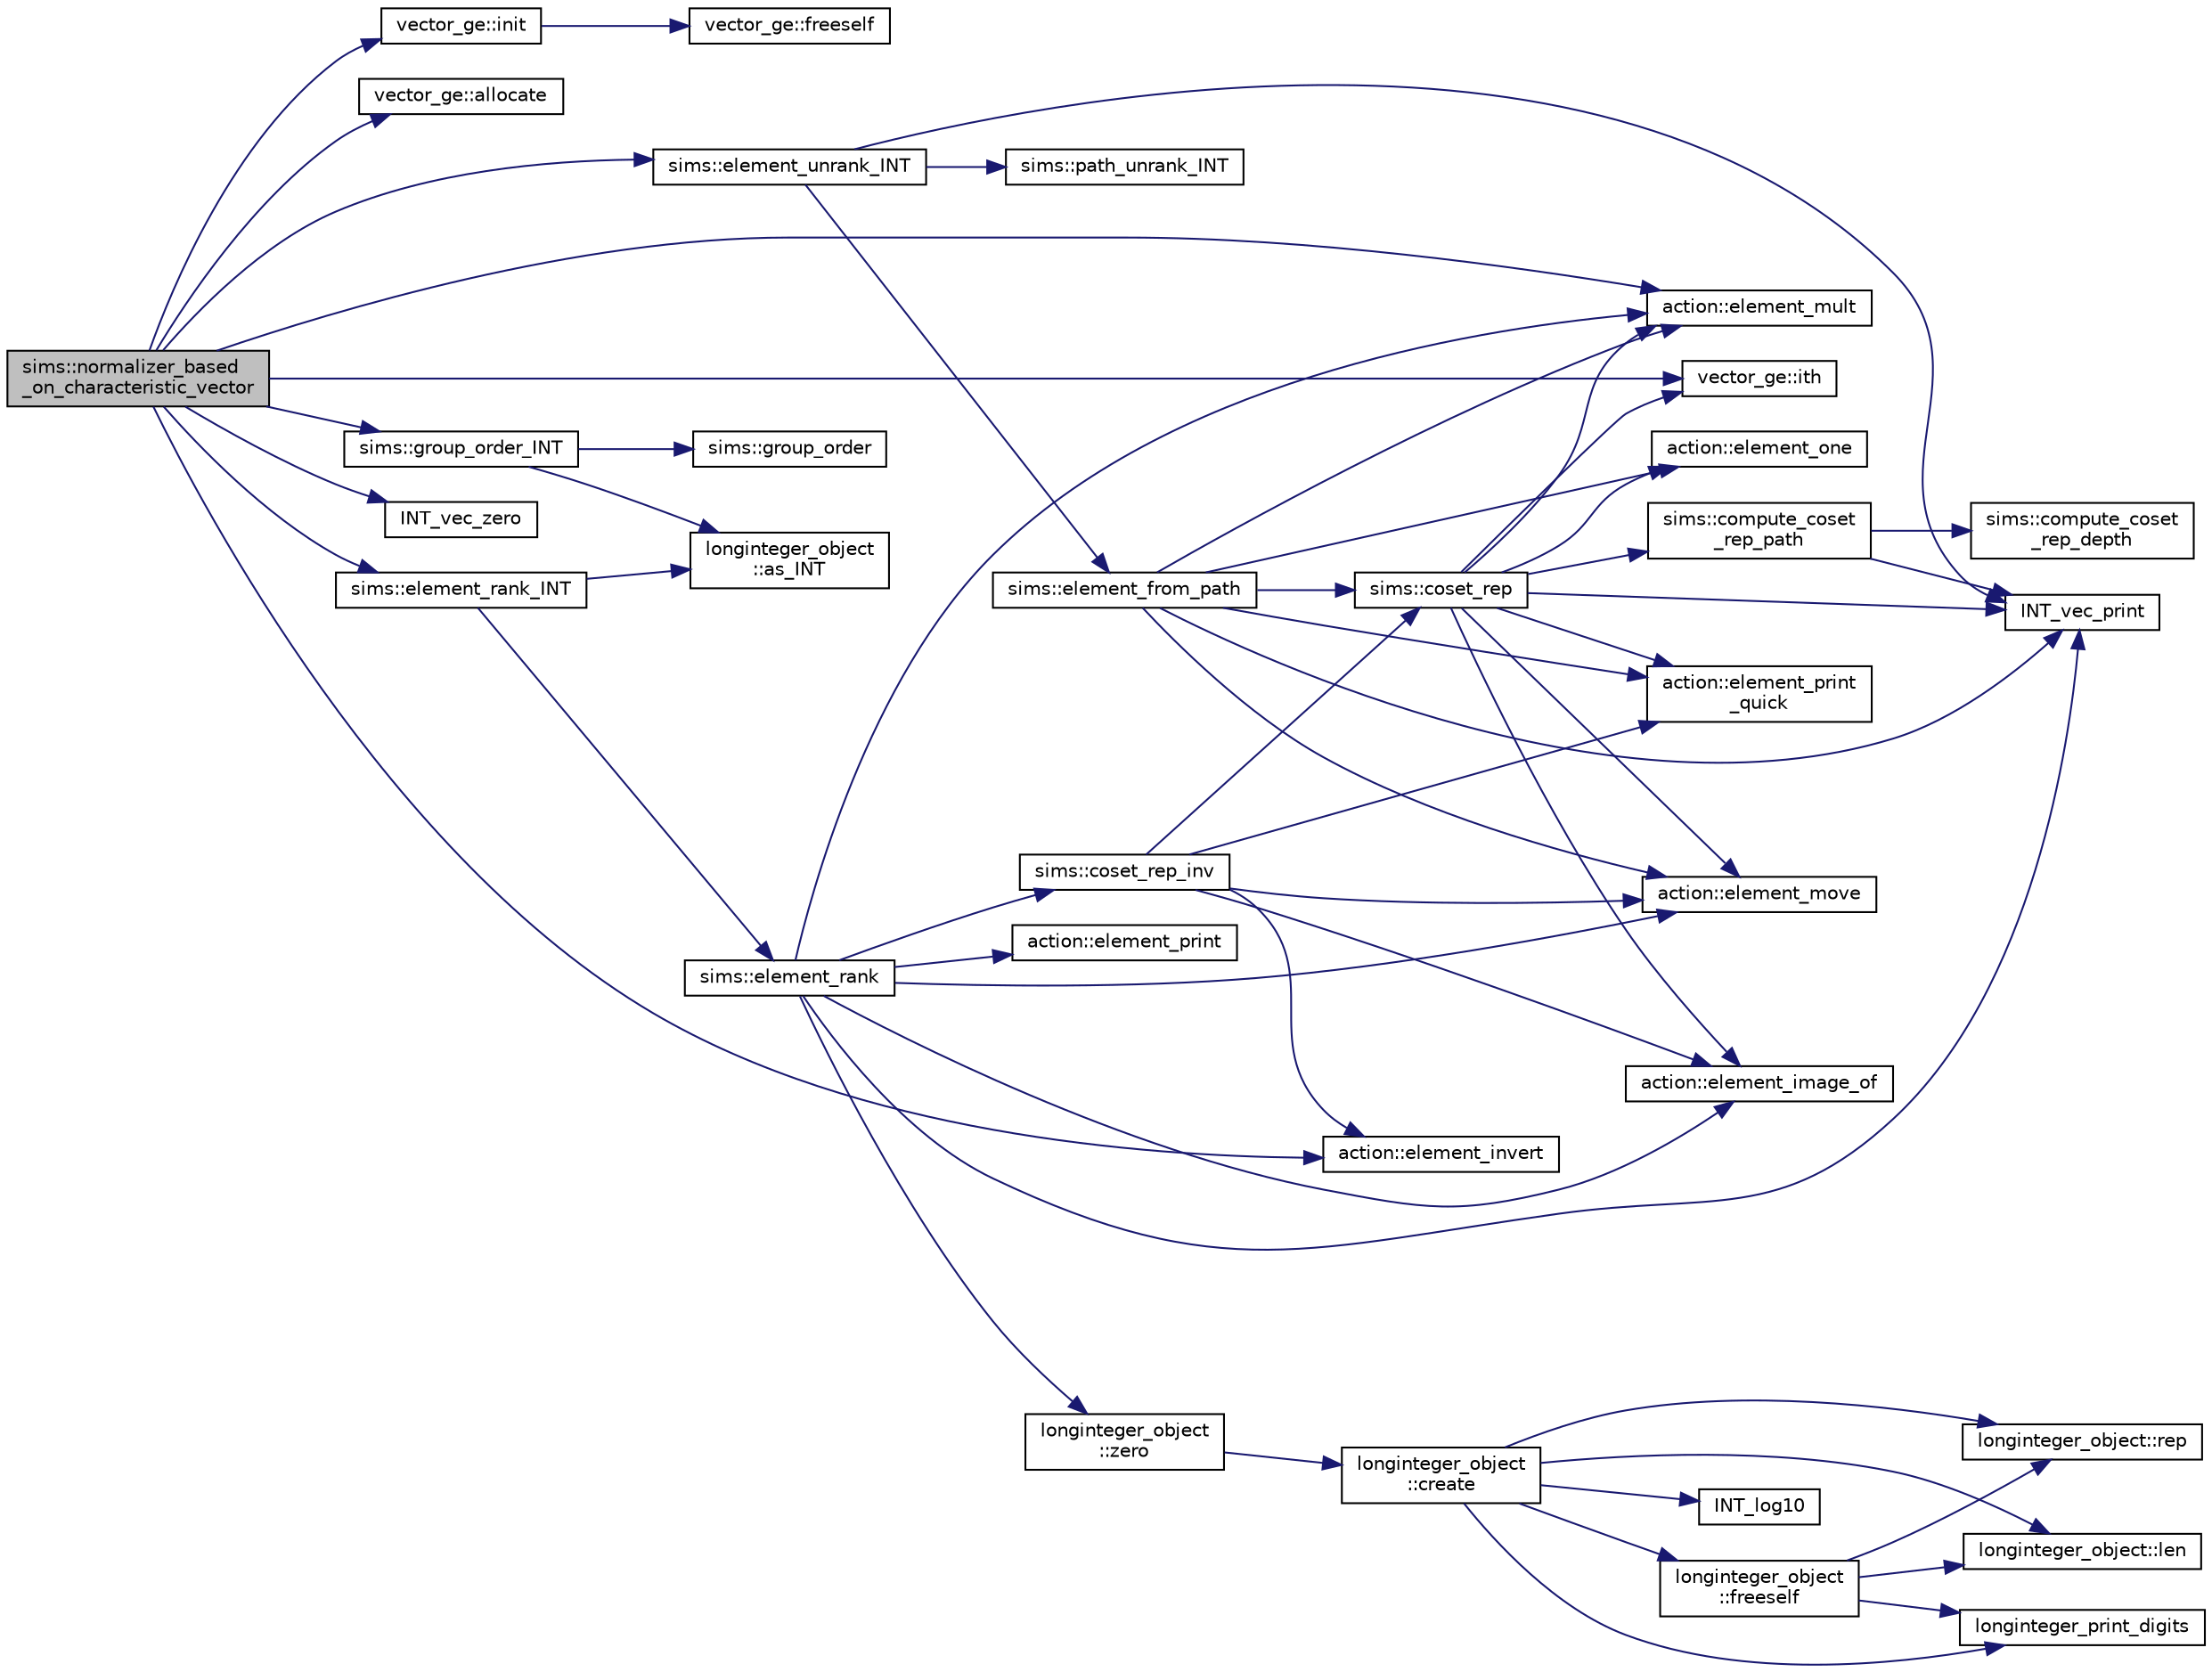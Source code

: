 digraph "sims::normalizer_based_on_characteristic_vector"
{
  edge [fontname="Helvetica",fontsize="10",labelfontname="Helvetica",labelfontsize="10"];
  node [fontname="Helvetica",fontsize="10",shape=record];
  rankdir="LR";
  Node7685 [label="sims::normalizer_based\l_on_characteristic_vector",height=0.2,width=0.4,color="black", fillcolor="grey75", style="filled", fontcolor="black"];
  Node7685 -> Node7686 [color="midnightblue",fontsize="10",style="solid",fontname="Helvetica"];
  Node7686 [label="vector_ge::init",height=0.2,width=0.4,color="black", fillcolor="white", style="filled",URL="$d4/d6e/classvector__ge.html#afe1d6befd1f1501e6be34afbaa9d30a8"];
  Node7686 -> Node7687 [color="midnightblue",fontsize="10",style="solid",fontname="Helvetica"];
  Node7687 [label="vector_ge::freeself",height=0.2,width=0.4,color="black", fillcolor="white", style="filled",URL="$d4/d6e/classvector__ge.html#aa002e4b715cc73a9b8b367d29700b452"];
  Node7685 -> Node7688 [color="midnightblue",fontsize="10",style="solid",fontname="Helvetica"];
  Node7688 [label="vector_ge::allocate",height=0.2,width=0.4,color="black", fillcolor="white", style="filled",URL="$d4/d6e/classvector__ge.html#a35b062a9201b30f0a87bf87702d243ae"];
  Node7685 -> Node7689 [color="midnightblue",fontsize="10",style="solid",fontname="Helvetica"];
  Node7689 [label="sims::element_unrank_INT",height=0.2,width=0.4,color="black", fillcolor="white", style="filled",URL="$d9/df3/classsims.html#a435d84bb7bf7292f14593b2a4344151f"];
  Node7689 -> Node7690 [color="midnightblue",fontsize="10",style="solid",fontname="Helvetica"];
  Node7690 [label="sims::path_unrank_INT",height=0.2,width=0.4,color="black", fillcolor="white", style="filled",URL="$d9/df3/classsims.html#a8ae2ffa971c2aac809d83c18e4e91926"];
  Node7689 -> Node7691 [color="midnightblue",fontsize="10",style="solid",fontname="Helvetica"];
  Node7691 [label="INT_vec_print",height=0.2,width=0.4,color="black", fillcolor="white", style="filled",URL="$df/dbf/sajeeb_8_c.html#a79a5901af0b47dd0d694109543c027fe"];
  Node7689 -> Node7692 [color="midnightblue",fontsize="10",style="solid",fontname="Helvetica"];
  Node7692 [label="sims::element_from_path",height=0.2,width=0.4,color="black", fillcolor="white", style="filled",URL="$d9/df3/classsims.html#a4a9bc25b1b8e61ba34d6d3d9f9fb8ab8"];
  Node7692 -> Node7691 [color="midnightblue",fontsize="10",style="solid",fontname="Helvetica"];
  Node7692 -> Node7693 [color="midnightblue",fontsize="10",style="solid",fontname="Helvetica"];
  Node7693 [label="action::element_one",height=0.2,width=0.4,color="black", fillcolor="white", style="filled",URL="$d2/d86/classaction.html#a780a105daf04d6d1fe7e2f63b3c88e3b"];
  Node7692 -> Node7694 [color="midnightblue",fontsize="10",style="solid",fontname="Helvetica"];
  Node7694 [label="sims::coset_rep",height=0.2,width=0.4,color="black", fillcolor="white", style="filled",URL="$d9/df3/classsims.html#a3d669dba4d005cd2399388f27f44cd04"];
  Node7694 -> Node7695 [color="midnightblue",fontsize="10",style="solid",fontname="Helvetica"];
  Node7695 [label="sims::compute_coset\l_rep_path",height=0.2,width=0.4,color="black", fillcolor="white", style="filled",URL="$d9/df3/classsims.html#a22a53a24eb86dcfe54cb3588776a4d96"];
  Node7695 -> Node7696 [color="midnightblue",fontsize="10",style="solid",fontname="Helvetica"];
  Node7696 [label="sims::compute_coset\l_rep_depth",height=0.2,width=0.4,color="black", fillcolor="white", style="filled",URL="$d9/df3/classsims.html#abfeb782bd253f1df5253486afb120f6f"];
  Node7695 -> Node7691 [color="midnightblue",fontsize="10",style="solid",fontname="Helvetica"];
  Node7694 -> Node7691 [color="midnightblue",fontsize="10",style="solid",fontname="Helvetica"];
  Node7694 -> Node7693 [color="midnightblue",fontsize="10",style="solid",fontname="Helvetica"];
  Node7694 -> Node7697 [color="midnightblue",fontsize="10",style="solid",fontname="Helvetica"];
  Node7697 [label="vector_ge::ith",height=0.2,width=0.4,color="black", fillcolor="white", style="filled",URL="$d4/d6e/classvector__ge.html#a1ff002e8b746a9beb119d57dcd4a15ff"];
  Node7694 -> Node7698 [color="midnightblue",fontsize="10",style="solid",fontname="Helvetica"];
  Node7698 [label="action::element_print\l_quick",height=0.2,width=0.4,color="black", fillcolor="white", style="filled",URL="$d2/d86/classaction.html#a4844680cf6750396f76494a28655265b"];
  Node7694 -> Node7699 [color="midnightblue",fontsize="10",style="solid",fontname="Helvetica"];
  Node7699 [label="action::element_mult",height=0.2,width=0.4,color="black", fillcolor="white", style="filled",URL="$d2/d86/classaction.html#ae9e36b2cae1f0f7bd7144097fa9a34b3"];
  Node7694 -> Node7700 [color="midnightblue",fontsize="10",style="solid",fontname="Helvetica"];
  Node7700 [label="action::element_move",height=0.2,width=0.4,color="black", fillcolor="white", style="filled",URL="$d2/d86/classaction.html#a550947491bbb534d3d7951f50198a874"];
  Node7694 -> Node7701 [color="midnightblue",fontsize="10",style="solid",fontname="Helvetica"];
  Node7701 [label="action::element_image_of",height=0.2,width=0.4,color="black", fillcolor="white", style="filled",URL="$d2/d86/classaction.html#ae09559d4537a048fc860f8a74a31393d"];
  Node7692 -> Node7698 [color="midnightblue",fontsize="10",style="solid",fontname="Helvetica"];
  Node7692 -> Node7699 [color="midnightblue",fontsize="10",style="solid",fontname="Helvetica"];
  Node7692 -> Node7700 [color="midnightblue",fontsize="10",style="solid",fontname="Helvetica"];
  Node7685 -> Node7697 [color="midnightblue",fontsize="10",style="solid",fontname="Helvetica"];
  Node7685 -> Node7702 [color="midnightblue",fontsize="10",style="solid",fontname="Helvetica"];
  Node7702 [label="sims::group_order_INT",height=0.2,width=0.4,color="black", fillcolor="white", style="filled",URL="$d9/df3/classsims.html#a26f7773de3c1fafc2230349ea3e3bfcb"];
  Node7702 -> Node7703 [color="midnightblue",fontsize="10",style="solid",fontname="Helvetica"];
  Node7703 [label="sims::group_order",height=0.2,width=0.4,color="black", fillcolor="white", style="filled",URL="$d9/df3/classsims.html#aa442445175656570fa35febbe790efad"];
  Node7702 -> Node7704 [color="midnightblue",fontsize="10",style="solid",fontname="Helvetica"];
  Node7704 [label="longinteger_object\l::as_INT",height=0.2,width=0.4,color="black", fillcolor="white", style="filled",URL="$dd/d7e/classlonginteger__object.html#afb992d4679a6741acc63c8bcba27971e"];
  Node7685 -> Node7705 [color="midnightblue",fontsize="10",style="solid",fontname="Helvetica"];
  Node7705 [label="INT_vec_zero",height=0.2,width=0.4,color="black", fillcolor="white", style="filled",URL="$df/dbf/sajeeb_8_c.html#aa8c9c7977203577026080f546fe4980f"];
  Node7685 -> Node7706 [color="midnightblue",fontsize="10",style="solid",fontname="Helvetica"];
  Node7706 [label="action::element_invert",height=0.2,width=0.4,color="black", fillcolor="white", style="filled",URL="$d2/d86/classaction.html#aa4bd01e338497714586636751fcef436"];
  Node7685 -> Node7699 [color="midnightblue",fontsize="10",style="solid",fontname="Helvetica"];
  Node7685 -> Node7707 [color="midnightblue",fontsize="10",style="solid",fontname="Helvetica"];
  Node7707 [label="sims::element_rank_INT",height=0.2,width=0.4,color="black", fillcolor="white", style="filled",URL="$d9/df3/classsims.html#a8ff29017c518c9ed459a7ea9eade2974"];
  Node7707 -> Node7708 [color="midnightblue",fontsize="10",style="solid",fontname="Helvetica"];
  Node7708 [label="sims::element_rank",height=0.2,width=0.4,color="black", fillcolor="white", style="filled",URL="$d9/df3/classsims.html#a00fb332192d01becb17b6a059482fc8d"];
  Node7708 -> Node7700 [color="midnightblue",fontsize="10",style="solid",fontname="Helvetica"];
  Node7708 -> Node7709 [color="midnightblue",fontsize="10",style="solid",fontname="Helvetica"];
  Node7709 [label="longinteger_object\l::zero",height=0.2,width=0.4,color="black", fillcolor="white", style="filled",URL="$dd/d7e/classlonginteger__object.html#a6cdf946c2eb5e3e71ffb534716fa8a86"];
  Node7709 -> Node7710 [color="midnightblue",fontsize="10",style="solid",fontname="Helvetica"];
  Node7710 [label="longinteger_object\l::create",height=0.2,width=0.4,color="black", fillcolor="white", style="filled",URL="$dd/d7e/classlonginteger__object.html#a95d2eebc60849c3963a49298b1f498c2"];
  Node7710 -> Node7711 [color="midnightblue",fontsize="10",style="solid",fontname="Helvetica"];
  Node7711 [label="longinteger_object\l::freeself",height=0.2,width=0.4,color="black", fillcolor="white", style="filled",URL="$dd/d7e/classlonginteger__object.html#a06450f8c4795d81da6d680830ef958a1"];
  Node7711 -> Node7712 [color="midnightblue",fontsize="10",style="solid",fontname="Helvetica"];
  Node7712 [label="longinteger_print_digits",height=0.2,width=0.4,color="black", fillcolor="white", style="filled",URL="$de/dc5/algebra__and__number__theory_8h.html#ac2bac7b12f5b6440b8dad275cd7a157d"];
  Node7711 -> Node7713 [color="midnightblue",fontsize="10",style="solid",fontname="Helvetica"];
  Node7713 [label="longinteger_object::rep",height=0.2,width=0.4,color="black", fillcolor="white", style="filled",URL="$dd/d7e/classlonginteger__object.html#a3ecaf12738cc721d281c416503f241e2"];
  Node7711 -> Node7714 [color="midnightblue",fontsize="10",style="solid",fontname="Helvetica"];
  Node7714 [label="longinteger_object::len",height=0.2,width=0.4,color="black", fillcolor="white", style="filled",URL="$dd/d7e/classlonginteger__object.html#a0bfeae35be8a6fd44ed7f76413596ab1"];
  Node7710 -> Node7715 [color="midnightblue",fontsize="10",style="solid",fontname="Helvetica"];
  Node7715 [label="INT_log10",height=0.2,width=0.4,color="black", fillcolor="white", style="filled",URL="$de/dc5/algebra__and__number__theory_8h.html#a98bc0a6c562370a355165d2538dac250"];
  Node7710 -> Node7712 [color="midnightblue",fontsize="10",style="solid",fontname="Helvetica"];
  Node7710 -> Node7713 [color="midnightblue",fontsize="10",style="solid",fontname="Helvetica"];
  Node7710 -> Node7714 [color="midnightblue",fontsize="10",style="solid",fontname="Helvetica"];
  Node7708 -> Node7701 [color="midnightblue",fontsize="10",style="solid",fontname="Helvetica"];
  Node7708 -> Node7691 [color="midnightblue",fontsize="10",style="solid",fontname="Helvetica"];
  Node7708 -> Node7716 [color="midnightblue",fontsize="10",style="solid",fontname="Helvetica"];
  Node7716 [label="action::element_print",height=0.2,width=0.4,color="black", fillcolor="white", style="filled",URL="$d2/d86/classaction.html#ae38c3ef3c1125213733d63c6fc3c40cd"];
  Node7708 -> Node7717 [color="midnightblue",fontsize="10",style="solid",fontname="Helvetica"];
  Node7717 [label="sims::coset_rep_inv",height=0.2,width=0.4,color="black", fillcolor="white", style="filled",URL="$d9/df3/classsims.html#a388f523d4ec997fce4e9ede924de99b9"];
  Node7717 -> Node7694 [color="midnightblue",fontsize="10",style="solid",fontname="Helvetica"];
  Node7717 -> Node7698 [color="midnightblue",fontsize="10",style="solid",fontname="Helvetica"];
  Node7717 -> Node7701 [color="midnightblue",fontsize="10",style="solid",fontname="Helvetica"];
  Node7717 -> Node7706 [color="midnightblue",fontsize="10",style="solid",fontname="Helvetica"];
  Node7717 -> Node7700 [color="midnightblue",fontsize="10",style="solid",fontname="Helvetica"];
  Node7708 -> Node7699 [color="midnightblue",fontsize="10",style="solid",fontname="Helvetica"];
  Node7707 -> Node7704 [color="midnightblue",fontsize="10",style="solid",fontname="Helvetica"];
}

